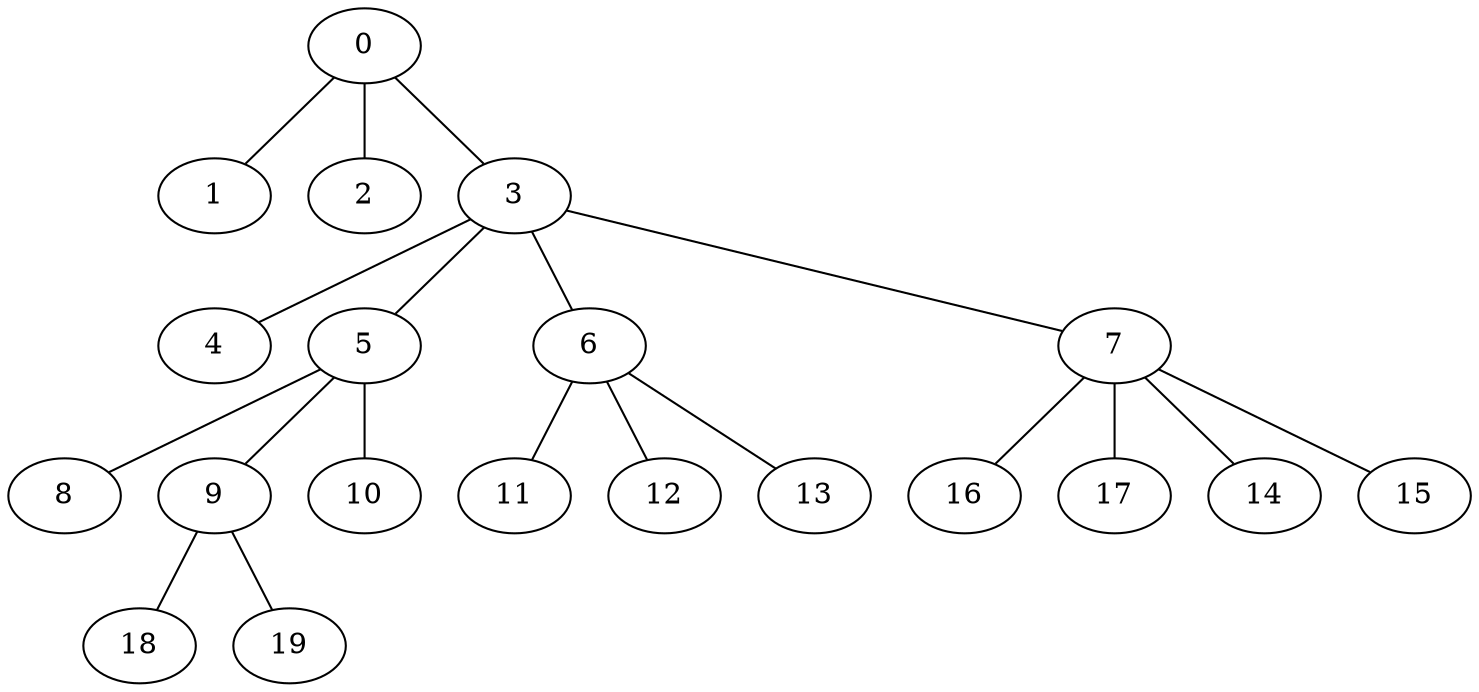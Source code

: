 
graph graphname {
    0 -- 1
0 -- 2
0 -- 3
3 -- 4
3 -- 5
3 -- 6
3 -- 7
5 -- 8
5 -- 9
5 -- 10
6 -- 11
6 -- 12
6 -- 13
7 -- 16
7 -- 17
7 -- 14
7 -- 15
9 -- 18
9 -- 19

}
